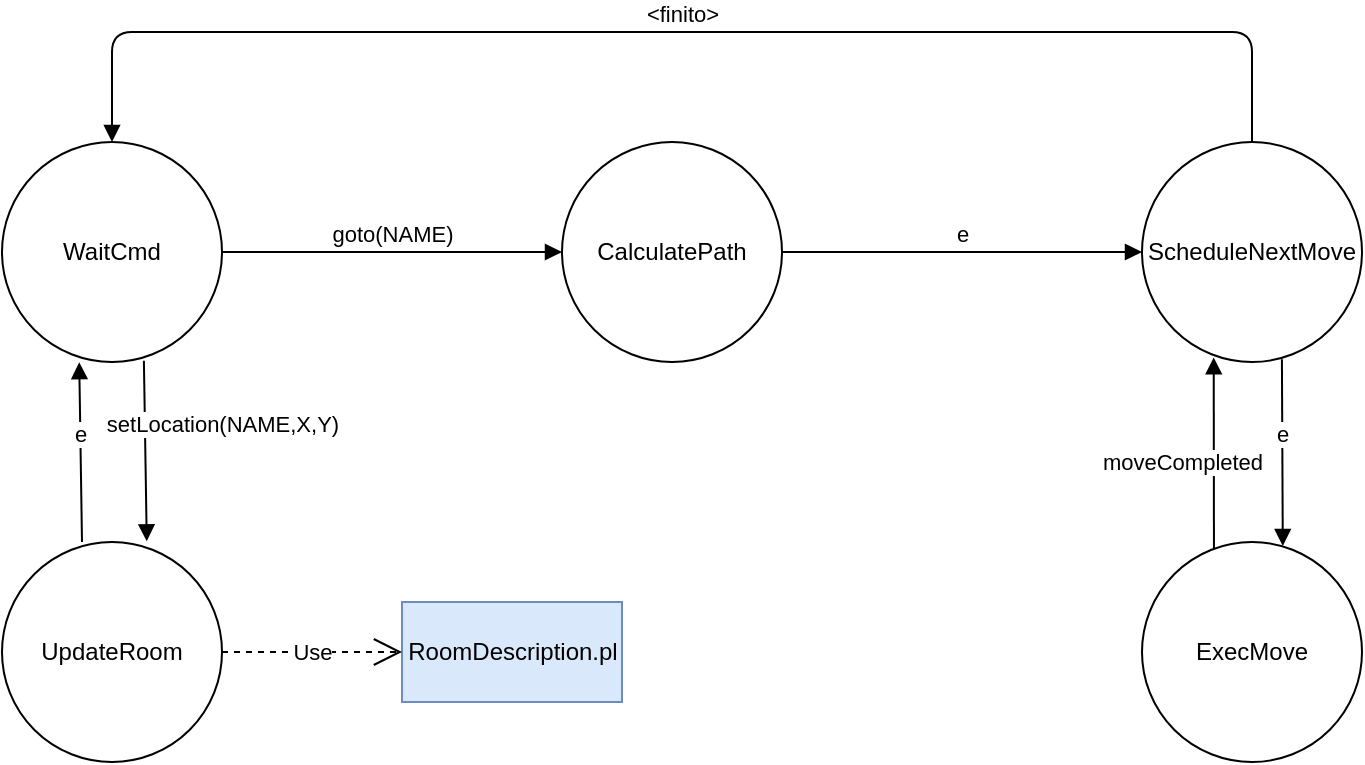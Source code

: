<mxfile version="11.3.0" type="device" pages="1"><diagram id="DZ-AI8-dIbLtf0pUvfco" name="Page-1"><mxGraphModel dx="854" dy="504" grid="1" gridSize="10" guides="1" tooltips="1" connect="1" arrows="1" fold="1" page="1" pageScale="1" pageWidth="827" pageHeight="1169" math="0" shadow="0"><root><mxCell id="0"/><mxCell id="1" parent="0"/><mxCell id="-5X1cN6oI_6c65Au3x7f-1" value="WaitCmd" style="ellipse;whiteSpace=wrap;html=1;" parent="1" vertex="1"><mxGeometry x="40" y="85" width="110" height="110" as="geometry"/></mxCell><mxCell id="-5X1cN6oI_6c65Au3x7f-2" value="CalculatePath&lt;span style=&quot;font-family: &amp;#34;helvetica&amp;#34; , &amp;#34;arial&amp;#34; , sans-serif ; font-size: 0px ; white-space: nowrap&quot;&gt;%3CmxGraphModel%3E%3Croot%3E%3CmxCell%20id%3D%220%22%2F%3E%3CmxCell%20id%3D%221%22%20parent%3D%220%22%2F%3E%3CmxCell%20id%3D%222%22%20value%3D%22WaitCmd%22%20style%3D%22ellipse%3BwhiteSpace%3Dwrap%3Bhtml%3D1%3B%22%20vertex%3D%221%22%20parent%3D%221%22%3E%3CmxGeometry%20x%3D%2240%22%20y%3D%2240%22%20width%3D%22110%22%20height%3D%22110%22%20as%3D%22geometry%22%2F%3E%3C%2FmxCell%3E%3C%2Froot%3E%3C%2FmxGraphModel%3E&lt;/span&gt;" style="ellipse;whiteSpace=wrap;html=1;" parent="1" vertex="1"><mxGeometry x="320" y="85" width="110" height="110" as="geometry"/></mxCell><mxCell id="-5X1cN6oI_6c65Au3x7f-3" value="ScheduleNextMove" style="ellipse;whiteSpace=wrap;html=1;" parent="1" vertex="1"><mxGeometry x="610" y="85" width="110" height="110" as="geometry"/></mxCell><mxCell id="-5X1cN6oI_6c65Au3x7f-4" value="ExecMove" style="ellipse;whiteSpace=wrap;html=1;" parent="1" vertex="1"><mxGeometry x="610" y="285" width="110" height="110" as="geometry"/></mxCell><mxCell id="-5X1cN6oI_6c65Au3x7f-5" value="UpdateRoom" style="ellipse;whiteSpace=wrap;html=1;" parent="1" vertex="1"><mxGeometry x="40" y="285" width="110" height="110" as="geometry"/></mxCell><mxCell id="-5X1cN6oI_6c65Au3x7f-6" value="goto(NAME)" style="html=1;verticalAlign=bottom;endArrow=block;entryX=0;entryY=0.5;entryDx=0;entryDy=0;" parent="1" source="-5X1cN6oI_6c65Au3x7f-1" target="-5X1cN6oI_6c65Au3x7f-2" edge="1"><mxGeometry width="80" relative="1" as="geometry"><mxPoint x="150" y="140" as="sourcePoint"/><mxPoint x="230" y="140" as="targetPoint"/></mxGeometry></mxCell><mxCell id="-5X1cN6oI_6c65Au3x7f-7" value="e" style="html=1;verticalAlign=bottom;endArrow=block;" parent="1" source="-5X1cN6oI_6c65Au3x7f-2" target="-5X1cN6oI_6c65Au3x7f-3" edge="1"><mxGeometry width="80" relative="1" as="geometry"><mxPoint x="430" y="140" as="sourcePoint"/><mxPoint x="510" y="140" as="targetPoint"/></mxGeometry></mxCell><mxCell id="-5X1cN6oI_6c65Au3x7f-8" value="e" style="html=1;verticalAlign=bottom;endArrow=block;exitX=0.636;exitY=0.987;exitDx=0;exitDy=0;entryX=0.64;entryY=0.018;entryDx=0;entryDy=0;exitPerimeter=0;entryPerimeter=0;" parent="1" source="-5X1cN6oI_6c65Au3x7f-3" target="-5X1cN6oI_6c65Au3x7f-4" edge="1"><mxGeometry width="80" relative="1" as="geometry"><mxPoint x="440" y="255" as="sourcePoint"/><mxPoint x="520" y="255" as="targetPoint"/></mxGeometry></mxCell><mxCell id="-5X1cN6oI_6c65Au3x7f-9" value="moveCompleted" style="html=1;verticalAlign=bottom;endArrow=block;exitX=0.327;exitY=0.027;exitDx=0;exitDy=0;exitPerimeter=0;entryX=0.326;entryY=0.979;entryDx=0;entryDy=0;entryPerimeter=0;" parent="1" source="-5X1cN6oI_6c65Au3x7f-4" target="-5X1cN6oI_6c65Au3x7f-3" edge="1"><mxGeometry x="-0.291" y="16" width="80" relative="1" as="geometry"><mxPoint x="550" y="295" as="sourcePoint"/><mxPoint x="630" y="295" as="targetPoint"/><mxPoint as="offset"/></mxGeometry></mxCell><mxCell id="-5X1cN6oI_6c65Au3x7f-10" value="setLocation(NAME,X,Y)" style="html=1;verticalAlign=bottom;endArrow=block;exitX=0.645;exitY=0.994;exitDx=0;exitDy=0;exitPerimeter=0;entryX=0.658;entryY=-0.003;entryDx=0;entryDy=0;entryPerimeter=0;" parent="1" source="-5X1cN6oI_6c65Au3x7f-1" target="-5X1cN6oI_6c65Au3x7f-5" edge="1"><mxGeometry x="-0.086" y="38" width="80" relative="1" as="geometry"><mxPoint x="200" y="255" as="sourcePoint"/><mxPoint x="280" y="255" as="targetPoint"/><mxPoint as="offset"/></mxGeometry></mxCell><mxCell id="-5X1cN6oI_6c65Au3x7f-11" value="e" style="html=1;verticalAlign=bottom;endArrow=block;entryX=0.351;entryY=1.001;entryDx=0;entryDy=0;entryPerimeter=0;" parent="1" target="-5X1cN6oI_6c65Au3x7f-1" edge="1"><mxGeometry width="80" relative="1" as="geometry"><mxPoint x="80" y="285" as="sourcePoint"/><mxPoint x="160" y="285" as="targetPoint"/></mxGeometry></mxCell><mxCell id="-5X1cN6oI_6c65Au3x7f-12" value="&amp;lt;finito&amp;gt;" style="html=1;verticalAlign=bottom;endArrow=block;exitX=0.5;exitY=0;exitDx=0;exitDy=0;entryX=0.5;entryY=0;entryDx=0;entryDy=0;" parent="1" source="-5X1cN6oI_6c65Au3x7f-3" target="-5X1cN6oI_6c65Au3x7f-1" edge="1"><mxGeometry width="80" relative="1" as="geometry"><mxPoint x="220" y="60" as="sourcePoint"/><mxPoint x="300" y="60" as="targetPoint"/><Array as="points"><mxPoint x="665" y="30"/><mxPoint x="95" y="30"/></Array></mxGeometry></mxCell><mxCell id="R1QTBOG82qyEzFqXsYcu-1" value="RoomDescription.pl" style="html=1;fillColor=#dae8fc;strokeColor=#6c8ebf;" vertex="1" parent="1"><mxGeometry x="240" y="315" width="110" height="50" as="geometry"/></mxCell><mxCell id="R1QTBOG82qyEzFqXsYcu-2" value="Use" style="endArrow=open;endSize=12;dashed=1;html=1;exitX=1;exitY=0.5;exitDx=0;exitDy=0;entryX=0;entryY=0.5;entryDx=0;entryDy=0;" edge="1" parent="1" source="-5X1cN6oI_6c65Au3x7f-5" target="R1QTBOG82qyEzFqXsYcu-1"><mxGeometry width="160" relative="1" as="geometry"><mxPoint x="447" y="325" as="sourcePoint"/><mxPoint x="447" y="265" as="targetPoint"/></mxGeometry></mxCell></root></mxGraphModel></diagram></mxfile>